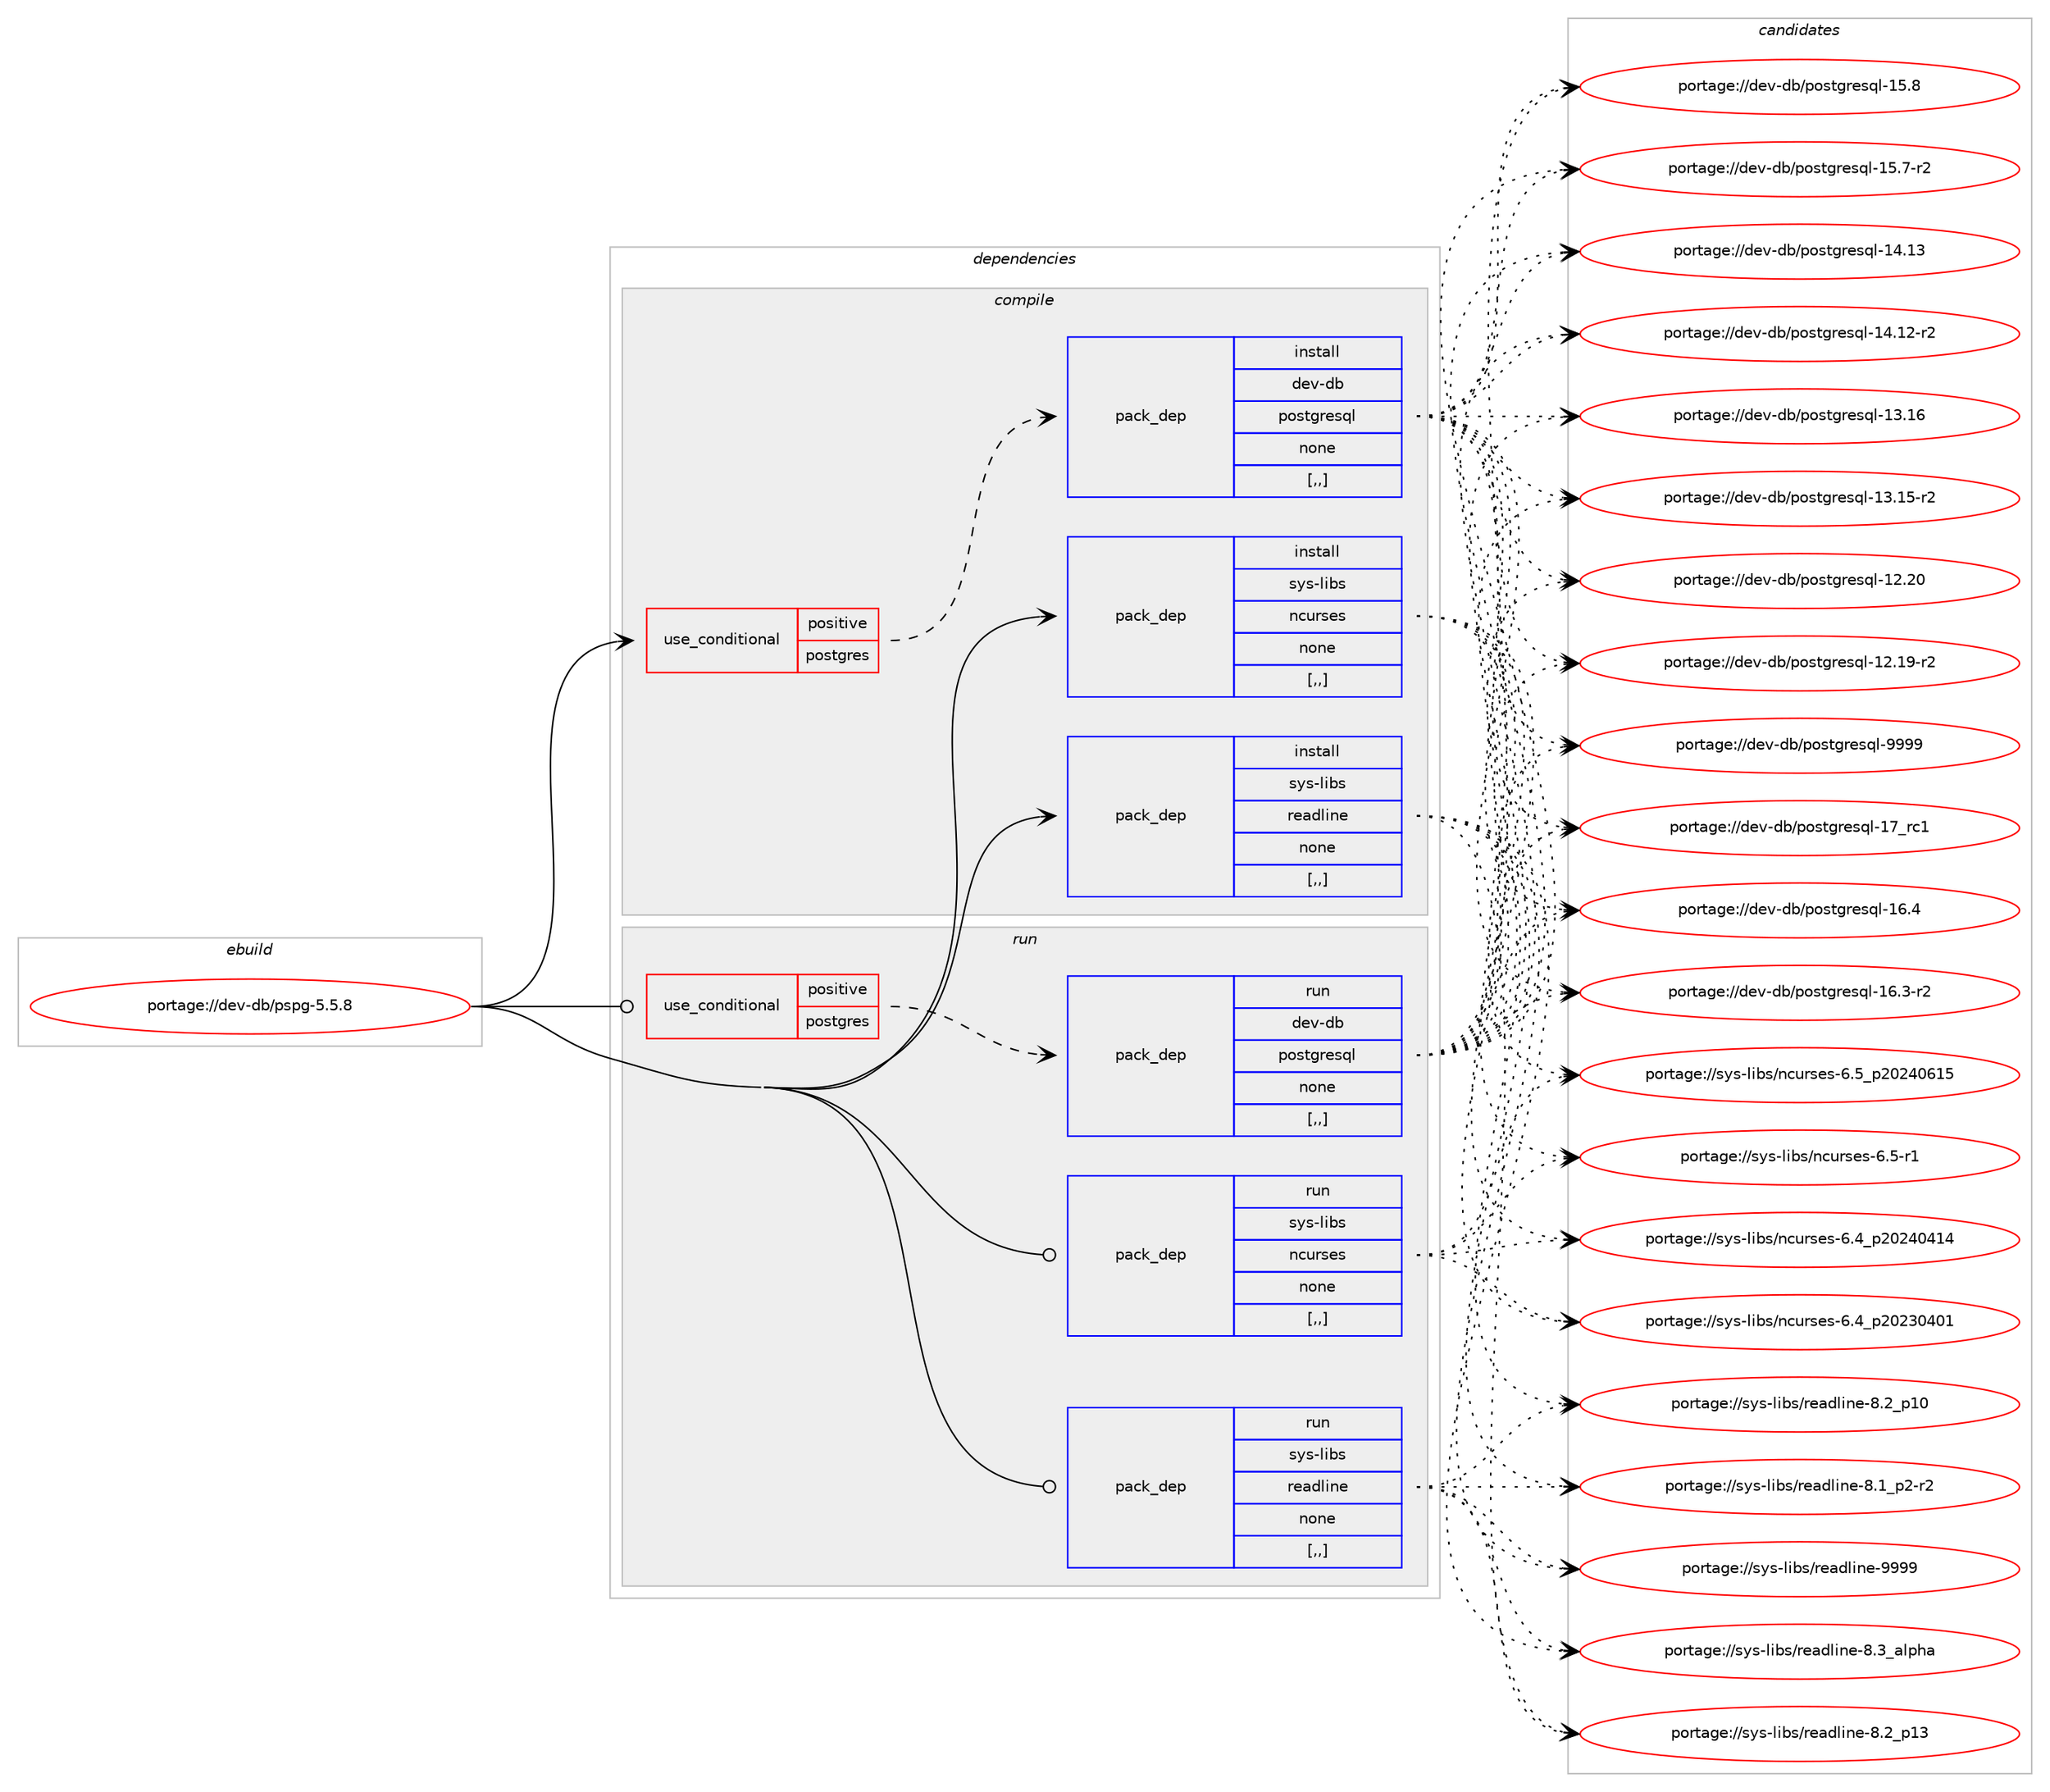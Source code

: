 digraph prolog {

# *************
# Graph options
# *************

newrank=true;
concentrate=true;
compound=true;
graph [rankdir=LR,fontname=Helvetica,fontsize=10,ranksep=1.5];#, ranksep=2.5, nodesep=0.2];
edge  [arrowhead=vee];
node  [fontname=Helvetica,fontsize=10];

# **********
# The ebuild
# **********

subgraph cluster_leftcol {
color=gray;
label=<<i>ebuild</i>>;
id [label="portage://dev-db/pspg-5.5.8", color=red, width=4, href="../dev-db/pspg-5.5.8.svg"];
}

# ****************
# The dependencies
# ****************

subgraph cluster_midcol {
color=gray;
label=<<i>dependencies</i>>;
subgraph cluster_compile {
fillcolor="#eeeeee";
style=filled;
label=<<i>compile</i>>;
subgraph cond148815 {
dependency564636 [label=<<TABLE BORDER="0" CELLBORDER="1" CELLSPACING="0" CELLPADDING="4"><TR><TD ROWSPAN="3" CELLPADDING="10">use_conditional</TD></TR><TR><TD>positive</TD></TR><TR><TD>postgres</TD></TR></TABLE>>, shape=none, color=red];
subgraph pack411273 {
dependency564637 [label=<<TABLE BORDER="0" CELLBORDER="1" CELLSPACING="0" CELLPADDING="4" WIDTH="220"><TR><TD ROWSPAN="6" CELLPADDING="30">pack_dep</TD></TR><TR><TD WIDTH="110">install</TD></TR><TR><TD>dev-db</TD></TR><TR><TD>postgresql</TD></TR><TR><TD>none</TD></TR><TR><TD>[,,]</TD></TR></TABLE>>, shape=none, color=blue];
}
dependency564636:e -> dependency564637:w [weight=20,style="dashed",arrowhead="vee"];
}
id:e -> dependency564636:w [weight=20,style="solid",arrowhead="vee"];
subgraph pack411274 {
dependency564638 [label=<<TABLE BORDER="0" CELLBORDER="1" CELLSPACING="0" CELLPADDING="4" WIDTH="220"><TR><TD ROWSPAN="6" CELLPADDING="30">pack_dep</TD></TR><TR><TD WIDTH="110">install</TD></TR><TR><TD>sys-libs</TD></TR><TR><TD>ncurses</TD></TR><TR><TD>none</TD></TR><TR><TD>[,,]</TD></TR></TABLE>>, shape=none, color=blue];
}
id:e -> dependency564638:w [weight=20,style="solid",arrowhead="vee"];
subgraph pack411275 {
dependency564639 [label=<<TABLE BORDER="0" CELLBORDER="1" CELLSPACING="0" CELLPADDING="4" WIDTH="220"><TR><TD ROWSPAN="6" CELLPADDING="30">pack_dep</TD></TR><TR><TD WIDTH="110">install</TD></TR><TR><TD>sys-libs</TD></TR><TR><TD>readline</TD></TR><TR><TD>none</TD></TR><TR><TD>[,,]</TD></TR></TABLE>>, shape=none, color=blue];
}
id:e -> dependency564639:w [weight=20,style="solid",arrowhead="vee"];
}
subgraph cluster_compileandrun {
fillcolor="#eeeeee";
style=filled;
label=<<i>compile and run</i>>;
}
subgraph cluster_run {
fillcolor="#eeeeee";
style=filled;
label=<<i>run</i>>;
subgraph cond148816 {
dependency564640 [label=<<TABLE BORDER="0" CELLBORDER="1" CELLSPACING="0" CELLPADDING="4"><TR><TD ROWSPAN="3" CELLPADDING="10">use_conditional</TD></TR><TR><TD>positive</TD></TR><TR><TD>postgres</TD></TR></TABLE>>, shape=none, color=red];
subgraph pack411276 {
dependency564641 [label=<<TABLE BORDER="0" CELLBORDER="1" CELLSPACING="0" CELLPADDING="4" WIDTH="220"><TR><TD ROWSPAN="6" CELLPADDING="30">pack_dep</TD></TR><TR><TD WIDTH="110">run</TD></TR><TR><TD>dev-db</TD></TR><TR><TD>postgresql</TD></TR><TR><TD>none</TD></TR><TR><TD>[,,]</TD></TR></TABLE>>, shape=none, color=blue];
}
dependency564640:e -> dependency564641:w [weight=20,style="dashed",arrowhead="vee"];
}
id:e -> dependency564640:w [weight=20,style="solid",arrowhead="odot"];
subgraph pack411277 {
dependency564642 [label=<<TABLE BORDER="0" CELLBORDER="1" CELLSPACING="0" CELLPADDING="4" WIDTH="220"><TR><TD ROWSPAN="6" CELLPADDING="30">pack_dep</TD></TR><TR><TD WIDTH="110">run</TD></TR><TR><TD>sys-libs</TD></TR><TR><TD>ncurses</TD></TR><TR><TD>none</TD></TR><TR><TD>[,,]</TD></TR></TABLE>>, shape=none, color=blue];
}
id:e -> dependency564642:w [weight=20,style="solid",arrowhead="odot"];
subgraph pack411278 {
dependency564643 [label=<<TABLE BORDER="0" CELLBORDER="1" CELLSPACING="0" CELLPADDING="4" WIDTH="220"><TR><TD ROWSPAN="6" CELLPADDING="30">pack_dep</TD></TR><TR><TD WIDTH="110">run</TD></TR><TR><TD>sys-libs</TD></TR><TR><TD>readline</TD></TR><TR><TD>none</TD></TR><TR><TD>[,,]</TD></TR></TABLE>>, shape=none, color=blue];
}
id:e -> dependency564643:w [weight=20,style="solid",arrowhead="odot"];
}
}

# **************
# The candidates
# **************

subgraph cluster_choices {
rank=same;
color=gray;
label=<<i>candidates</i>>;

subgraph choice411273 {
color=black;
nodesep=1;
choice1001011184510098471121111151161031141011151131084557575757 [label="portage://dev-db/postgresql-9999", color=red, width=4,href="../dev-db/postgresql-9999.svg"];
choice100101118451009847112111115116103114101115113108454955951149949 [label="portage://dev-db/postgresql-17_rc1", color=red, width=4,href="../dev-db/postgresql-17_rc1.svg"];
choice1001011184510098471121111151161031141011151131084549544652 [label="portage://dev-db/postgresql-16.4", color=red, width=4,href="../dev-db/postgresql-16.4.svg"];
choice10010111845100984711211111511610311410111511310845495446514511450 [label="portage://dev-db/postgresql-16.3-r2", color=red, width=4,href="../dev-db/postgresql-16.3-r2.svg"];
choice1001011184510098471121111151161031141011151131084549534656 [label="portage://dev-db/postgresql-15.8", color=red, width=4,href="../dev-db/postgresql-15.8.svg"];
choice10010111845100984711211111511610311410111511310845495346554511450 [label="portage://dev-db/postgresql-15.7-r2", color=red, width=4,href="../dev-db/postgresql-15.7-r2.svg"];
choice100101118451009847112111115116103114101115113108454952464951 [label="portage://dev-db/postgresql-14.13", color=red, width=4,href="../dev-db/postgresql-14.13.svg"];
choice1001011184510098471121111151161031141011151131084549524649504511450 [label="portage://dev-db/postgresql-14.12-r2", color=red, width=4,href="../dev-db/postgresql-14.12-r2.svg"];
choice100101118451009847112111115116103114101115113108454951464954 [label="portage://dev-db/postgresql-13.16", color=red, width=4,href="../dev-db/postgresql-13.16.svg"];
choice1001011184510098471121111151161031141011151131084549514649534511450 [label="portage://dev-db/postgresql-13.15-r2", color=red, width=4,href="../dev-db/postgresql-13.15-r2.svg"];
choice100101118451009847112111115116103114101115113108454950465048 [label="portage://dev-db/postgresql-12.20", color=red, width=4,href="../dev-db/postgresql-12.20.svg"];
choice1001011184510098471121111151161031141011151131084549504649574511450 [label="portage://dev-db/postgresql-12.19-r2", color=red, width=4,href="../dev-db/postgresql-12.19-r2.svg"];
dependency564637:e -> choice1001011184510098471121111151161031141011151131084557575757:w [style=dotted,weight="100"];
dependency564637:e -> choice100101118451009847112111115116103114101115113108454955951149949:w [style=dotted,weight="100"];
dependency564637:e -> choice1001011184510098471121111151161031141011151131084549544652:w [style=dotted,weight="100"];
dependency564637:e -> choice10010111845100984711211111511610311410111511310845495446514511450:w [style=dotted,weight="100"];
dependency564637:e -> choice1001011184510098471121111151161031141011151131084549534656:w [style=dotted,weight="100"];
dependency564637:e -> choice10010111845100984711211111511610311410111511310845495346554511450:w [style=dotted,weight="100"];
dependency564637:e -> choice100101118451009847112111115116103114101115113108454952464951:w [style=dotted,weight="100"];
dependency564637:e -> choice1001011184510098471121111151161031141011151131084549524649504511450:w [style=dotted,weight="100"];
dependency564637:e -> choice100101118451009847112111115116103114101115113108454951464954:w [style=dotted,weight="100"];
dependency564637:e -> choice1001011184510098471121111151161031141011151131084549514649534511450:w [style=dotted,weight="100"];
dependency564637:e -> choice100101118451009847112111115116103114101115113108454950465048:w [style=dotted,weight="100"];
dependency564637:e -> choice1001011184510098471121111151161031141011151131084549504649574511450:w [style=dotted,weight="100"];
}
subgraph choice411274 {
color=black;
nodesep=1;
choice1151211154510810598115471109911711411510111545544653951125048505248544953 [label="portage://sys-libs/ncurses-6.5_p20240615", color=red, width=4,href="../sys-libs/ncurses-6.5_p20240615.svg"];
choice11512111545108105981154711099117114115101115455446534511449 [label="portage://sys-libs/ncurses-6.5-r1", color=red, width=4,href="../sys-libs/ncurses-6.5-r1.svg"];
choice1151211154510810598115471109911711411510111545544652951125048505248524952 [label="portage://sys-libs/ncurses-6.4_p20240414", color=red, width=4,href="../sys-libs/ncurses-6.4_p20240414.svg"];
choice1151211154510810598115471109911711411510111545544652951125048505148524849 [label="portage://sys-libs/ncurses-6.4_p20230401", color=red, width=4,href="../sys-libs/ncurses-6.4_p20230401.svg"];
dependency564638:e -> choice1151211154510810598115471109911711411510111545544653951125048505248544953:w [style=dotted,weight="100"];
dependency564638:e -> choice11512111545108105981154711099117114115101115455446534511449:w [style=dotted,weight="100"];
dependency564638:e -> choice1151211154510810598115471109911711411510111545544652951125048505248524952:w [style=dotted,weight="100"];
dependency564638:e -> choice1151211154510810598115471109911711411510111545544652951125048505148524849:w [style=dotted,weight="100"];
}
subgraph choice411275 {
color=black;
nodesep=1;
choice115121115451081059811547114101971001081051101014557575757 [label="portage://sys-libs/readline-9999", color=red, width=4,href="../sys-libs/readline-9999.svg"];
choice1151211154510810598115471141019710010810511010145564651959710811210497 [label="portage://sys-libs/readline-8.3_alpha", color=red, width=4,href="../sys-libs/readline-8.3_alpha.svg"];
choice1151211154510810598115471141019710010810511010145564650951124951 [label="portage://sys-libs/readline-8.2_p13", color=red, width=4,href="../sys-libs/readline-8.2_p13.svg"];
choice1151211154510810598115471141019710010810511010145564650951124948 [label="portage://sys-libs/readline-8.2_p10", color=red, width=4,href="../sys-libs/readline-8.2_p10.svg"];
choice115121115451081059811547114101971001081051101014556464995112504511450 [label="portage://sys-libs/readline-8.1_p2-r2", color=red, width=4,href="../sys-libs/readline-8.1_p2-r2.svg"];
dependency564639:e -> choice115121115451081059811547114101971001081051101014557575757:w [style=dotted,weight="100"];
dependency564639:e -> choice1151211154510810598115471141019710010810511010145564651959710811210497:w [style=dotted,weight="100"];
dependency564639:e -> choice1151211154510810598115471141019710010810511010145564650951124951:w [style=dotted,weight="100"];
dependency564639:e -> choice1151211154510810598115471141019710010810511010145564650951124948:w [style=dotted,weight="100"];
dependency564639:e -> choice115121115451081059811547114101971001081051101014556464995112504511450:w [style=dotted,weight="100"];
}
subgraph choice411276 {
color=black;
nodesep=1;
choice1001011184510098471121111151161031141011151131084557575757 [label="portage://dev-db/postgresql-9999", color=red, width=4,href="../dev-db/postgresql-9999.svg"];
choice100101118451009847112111115116103114101115113108454955951149949 [label="portage://dev-db/postgresql-17_rc1", color=red, width=4,href="../dev-db/postgresql-17_rc1.svg"];
choice1001011184510098471121111151161031141011151131084549544652 [label="portage://dev-db/postgresql-16.4", color=red, width=4,href="../dev-db/postgresql-16.4.svg"];
choice10010111845100984711211111511610311410111511310845495446514511450 [label="portage://dev-db/postgresql-16.3-r2", color=red, width=4,href="../dev-db/postgresql-16.3-r2.svg"];
choice1001011184510098471121111151161031141011151131084549534656 [label="portage://dev-db/postgresql-15.8", color=red, width=4,href="../dev-db/postgresql-15.8.svg"];
choice10010111845100984711211111511610311410111511310845495346554511450 [label="portage://dev-db/postgresql-15.7-r2", color=red, width=4,href="../dev-db/postgresql-15.7-r2.svg"];
choice100101118451009847112111115116103114101115113108454952464951 [label="portage://dev-db/postgresql-14.13", color=red, width=4,href="../dev-db/postgresql-14.13.svg"];
choice1001011184510098471121111151161031141011151131084549524649504511450 [label="portage://dev-db/postgresql-14.12-r2", color=red, width=4,href="../dev-db/postgresql-14.12-r2.svg"];
choice100101118451009847112111115116103114101115113108454951464954 [label="portage://dev-db/postgresql-13.16", color=red, width=4,href="../dev-db/postgresql-13.16.svg"];
choice1001011184510098471121111151161031141011151131084549514649534511450 [label="portage://dev-db/postgresql-13.15-r2", color=red, width=4,href="../dev-db/postgresql-13.15-r2.svg"];
choice100101118451009847112111115116103114101115113108454950465048 [label="portage://dev-db/postgresql-12.20", color=red, width=4,href="../dev-db/postgresql-12.20.svg"];
choice1001011184510098471121111151161031141011151131084549504649574511450 [label="portage://dev-db/postgresql-12.19-r2", color=red, width=4,href="../dev-db/postgresql-12.19-r2.svg"];
dependency564641:e -> choice1001011184510098471121111151161031141011151131084557575757:w [style=dotted,weight="100"];
dependency564641:e -> choice100101118451009847112111115116103114101115113108454955951149949:w [style=dotted,weight="100"];
dependency564641:e -> choice1001011184510098471121111151161031141011151131084549544652:w [style=dotted,weight="100"];
dependency564641:e -> choice10010111845100984711211111511610311410111511310845495446514511450:w [style=dotted,weight="100"];
dependency564641:e -> choice1001011184510098471121111151161031141011151131084549534656:w [style=dotted,weight="100"];
dependency564641:e -> choice10010111845100984711211111511610311410111511310845495346554511450:w [style=dotted,weight="100"];
dependency564641:e -> choice100101118451009847112111115116103114101115113108454952464951:w [style=dotted,weight="100"];
dependency564641:e -> choice1001011184510098471121111151161031141011151131084549524649504511450:w [style=dotted,weight="100"];
dependency564641:e -> choice100101118451009847112111115116103114101115113108454951464954:w [style=dotted,weight="100"];
dependency564641:e -> choice1001011184510098471121111151161031141011151131084549514649534511450:w [style=dotted,weight="100"];
dependency564641:e -> choice100101118451009847112111115116103114101115113108454950465048:w [style=dotted,weight="100"];
dependency564641:e -> choice1001011184510098471121111151161031141011151131084549504649574511450:w [style=dotted,weight="100"];
}
subgraph choice411277 {
color=black;
nodesep=1;
choice1151211154510810598115471109911711411510111545544653951125048505248544953 [label="portage://sys-libs/ncurses-6.5_p20240615", color=red, width=4,href="../sys-libs/ncurses-6.5_p20240615.svg"];
choice11512111545108105981154711099117114115101115455446534511449 [label="portage://sys-libs/ncurses-6.5-r1", color=red, width=4,href="../sys-libs/ncurses-6.5-r1.svg"];
choice1151211154510810598115471109911711411510111545544652951125048505248524952 [label="portage://sys-libs/ncurses-6.4_p20240414", color=red, width=4,href="../sys-libs/ncurses-6.4_p20240414.svg"];
choice1151211154510810598115471109911711411510111545544652951125048505148524849 [label="portage://sys-libs/ncurses-6.4_p20230401", color=red, width=4,href="../sys-libs/ncurses-6.4_p20230401.svg"];
dependency564642:e -> choice1151211154510810598115471109911711411510111545544653951125048505248544953:w [style=dotted,weight="100"];
dependency564642:e -> choice11512111545108105981154711099117114115101115455446534511449:w [style=dotted,weight="100"];
dependency564642:e -> choice1151211154510810598115471109911711411510111545544652951125048505248524952:w [style=dotted,weight="100"];
dependency564642:e -> choice1151211154510810598115471109911711411510111545544652951125048505148524849:w [style=dotted,weight="100"];
}
subgraph choice411278 {
color=black;
nodesep=1;
choice115121115451081059811547114101971001081051101014557575757 [label="portage://sys-libs/readline-9999", color=red, width=4,href="../sys-libs/readline-9999.svg"];
choice1151211154510810598115471141019710010810511010145564651959710811210497 [label="portage://sys-libs/readline-8.3_alpha", color=red, width=4,href="../sys-libs/readline-8.3_alpha.svg"];
choice1151211154510810598115471141019710010810511010145564650951124951 [label="portage://sys-libs/readline-8.2_p13", color=red, width=4,href="../sys-libs/readline-8.2_p13.svg"];
choice1151211154510810598115471141019710010810511010145564650951124948 [label="portage://sys-libs/readline-8.2_p10", color=red, width=4,href="../sys-libs/readline-8.2_p10.svg"];
choice115121115451081059811547114101971001081051101014556464995112504511450 [label="portage://sys-libs/readline-8.1_p2-r2", color=red, width=4,href="../sys-libs/readline-8.1_p2-r2.svg"];
dependency564643:e -> choice115121115451081059811547114101971001081051101014557575757:w [style=dotted,weight="100"];
dependency564643:e -> choice1151211154510810598115471141019710010810511010145564651959710811210497:w [style=dotted,weight="100"];
dependency564643:e -> choice1151211154510810598115471141019710010810511010145564650951124951:w [style=dotted,weight="100"];
dependency564643:e -> choice1151211154510810598115471141019710010810511010145564650951124948:w [style=dotted,weight="100"];
dependency564643:e -> choice115121115451081059811547114101971001081051101014556464995112504511450:w [style=dotted,weight="100"];
}
}

}
